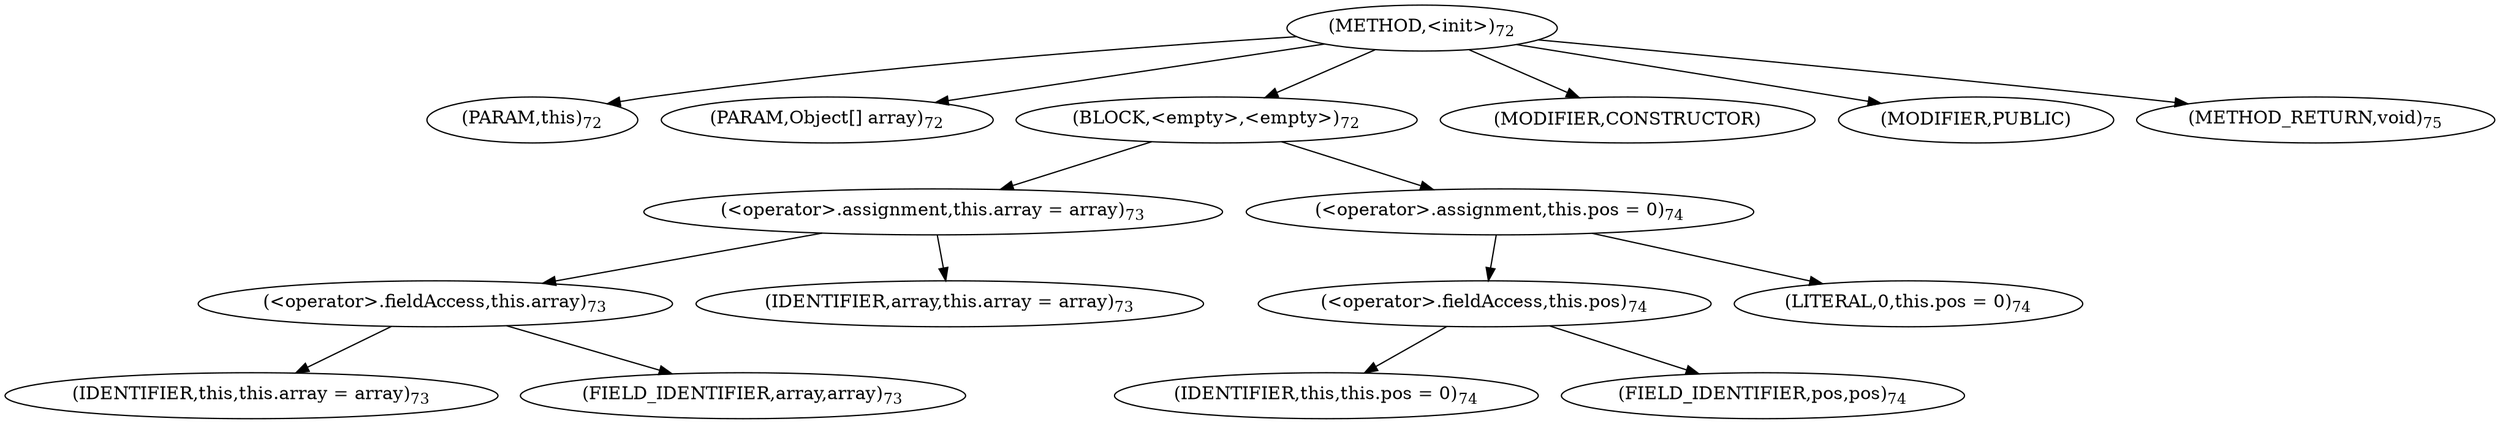 digraph "&lt;init&gt;" {  
"99" [label = <(METHOD,&lt;init&gt;)<SUB>72</SUB>> ]
"17" [label = <(PARAM,this)<SUB>72</SUB>> ]
"100" [label = <(PARAM,Object[] array)<SUB>72</SUB>> ]
"101" [label = <(BLOCK,&lt;empty&gt;,&lt;empty&gt;)<SUB>72</SUB>> ]
"102" [label = <(&lt;operator&gt;.assignment,this.array = array)<SUB>73</SUB>> ]
"103" [label = <(&lt;operator&gt;.fieldAccess,this.array)<SUB>73</SUB>> ]
"16" [label = <(IDENTIFIER,this,this.array = array)<SUB>73</SUB>> ]
"104" [label = <(FIELD_IDENTIFIER,array,array)<SUB>73</SUB>> ]
"105" [label = <(IDENTIFIER,array,this.array = array)<SUB>73</SUB>> ]
"106" [label = <(&lt;operator&gt;.assignment,this.pos = 0)<SUB>74</SUB>> ]
"107" [label = <(&lt;operator&gt;.fieldAccess,this.pos)<SUB>74</SUB>> ]
"18" [label = <(IDENTIFIER,this,this.pos = 0)<SUB>74</SUB>> ]
"108" [label = <(FIELD_IDENTIFIER,pos,pos)<SUB>74</SUB>> ]
"109" [label = <(LITERAL,0,this.pos = 0)<SUB>74</SUB>> ]
"110" [label = <(MODIFIER,CONSTRUCTOR)> ]
"111" [label = <(MODIFIER,PUBLIC)> ]
"112" [label = <(METHOD_RETURN,void)<SUB>75</SUB>> ]
  "99" -> "17" 
  "99" -> "100" 
  "99" -> "101" 
  "99" -> "110" 
  "99" -> "111" 
  "99" -> "112" 
  "101" -> "102" 
  "101" -> "106" 
  "102" -> "103" 
  "102" -> "105" 
  "103" -> "16" 
  "103" -> "104" 
  "106" -> "107" 
  "106" -> "109" 
  "107" -> "18" 
  "107" -> "108" 
}
